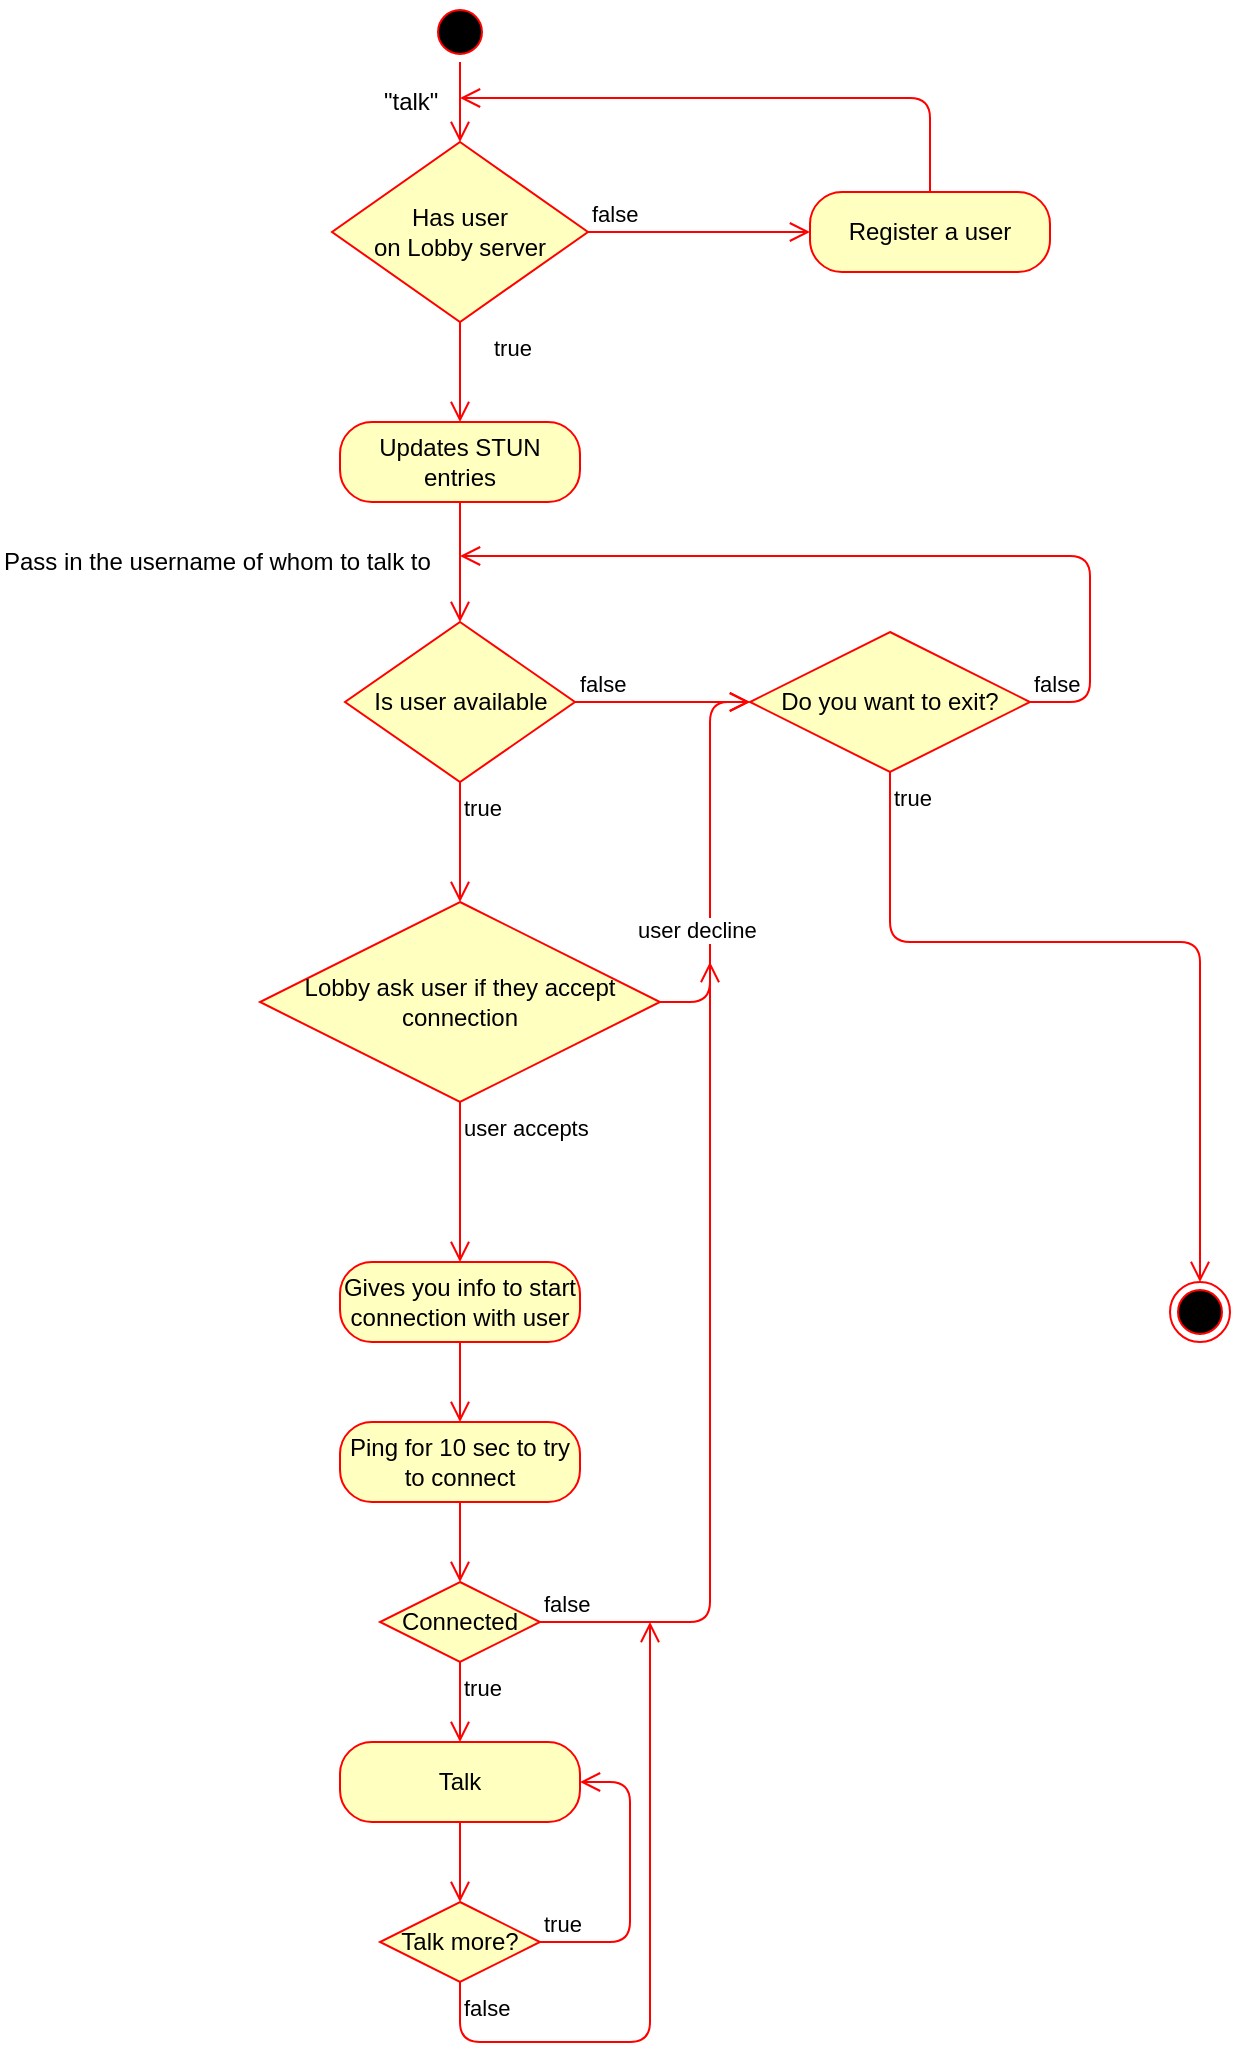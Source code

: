<mxfile version="12.1.7" type="device" pages="1"><diagram id="aJ_3zWfa1ZXeG5PR6bD9" name="Page-1"><mxGraphModel dx="1027" dy="843" grid="1" gridSize="10" guides="1" tooltips="1" connect="1" arrows="1" fold="1" page="0" pageScale="1" pageWidth="827" pageHeight="1169" background="none" math="0" shadow="0"><root><mxCell id="0"/><mxCell id="1" parent="0"/><mxCell id="8Xc7xtCbz5WXVf2qdRUH-1" value="" style="ellipse;html=1;shape=startState;fillColor=#000000;strokeColor=#ff0000;" vertex="1" parent="1"><mxGeometry x="360" y="10" width="30" height="30" as="geometry"/></mxCell><mxCell id="8Xc7xtCbz5WXVf2qdRUH-2" value="" style="edgeStyle=orthogonalEdgeStyle;html=1;verticalAlign=bottom;endArrow=open;endSize=8;strokeColor=#ff0000;" edge="1" source="8Xc7xtCbz5WXVf2qdRUH-1" parent="1" target="8Xc7xtCbz5WXVf2qdRUH-7"><mxGeometry relative="1" as="geometry"><mxPoint x="375" y="110" as="targetPoint"/></mxGeometry></mxCell><mxCell id="8Xc7xtCbz5WXVf2qdRUH-3" value="&quot;talk&quot;" style="text;html=1;resizable=0;points=[];autosize=1;align=left;verticalAlign=top;spacingTop=-4;" vertex="1" parent="1"><mxGeometry x="335" y="50" width="40" height="20" as="geometry"/></mxCell><mxCell id="8Xc7xtCbz5WXVf2qdRUH-7" value="Has user&lt;br&gt;on Lobby server" style="rhombus;whiteSpace=wrap;html=1;fillColor=#ffffc0;strokeColor=#ff0000;" vertex="1" parent="1"><mxGeometry x="311" y="80" width="128" height="90" as="geometry"/></mxCell><mxCell id="8Xc7xtCbz5WXVf2qdRUH-8" value="false" style="edgeStyle=orthogonalEdgeStyle;html=1;align=left;verticalAlign=bottom;endArrow=open;endSize=8;strokeColor=#ff0000;" edge="1" source="8Xc7xtCbz5WXVf2qdRUH-7" parent="1" target="8Xc7xtCbz5WXVf2qdRUH-10"><mxGeometry x="-1" relative="1" as="geometry"><mxPoint x="515" y="125" as="targetPoint"/><Array as="points"><mxPoint x="515" y="125"/></Array></mxGeometry></mxCell><mxCell id="8Xc7xtCbz5WXVf2qdRUH-9" value="true" style="edgeStyle=orthogonalEdgeStyle;html=1;align=left;verticalAlign=top;endArrow=open;endSize=8;strokeColor=#ff0000;" edge="1" source="8Xc7xtCbz5WXVf2qdRUH-7" parent="1" target="8Xc7xtCbz5WXVf2qdRUH-12"><mxGeometry x="-1" y="15" relative="1" as="geometry"><mxPoint x="375" y="220" as="targetPoint"/><mxPoint as="offset"/></mxGeometry></mxCell><mxCell id="8Xc7xtCbz5WXVf2qdRUH-10" value="Register a user" style="rounded=1;whiteSpace=wrap;html=1;arcSize=40;fontColor=#000000;fillColor=#ffffc0;strokeColor=#ff0000;" vertex="1" parent="1"><mxGeometry x="550" y="105" width="120" height="40" as="geometry"/></mxCell><mxCell id="8Xc7xtCbz5WXVf2qdRUH-11" value="" style="edgeStyle=orthogonalEdgeStyle;html=1;verticalAlign=bottom;endArrow=open;endSize=8;strokeColor=#ff0000;exitX=0.5;exitY=0;exitDx=0;exitDy=0;entryX=1;entryY=0.4;entryDx=0;entryDy=0;entryPerimeter=0;" edge="1" source="8Xc7xtCbz5WXVf2qdRUH-10" parent="1" target="8Xc7xtCbz5WXVf2qdRUH-3"><mxGeometry relative="1" as="geometry"><mxPoint x="610" y="205" as="targetPoint"/></mxGeometry></mxCell><mxCell id="8Xc7xtCbz5WXVf2qdRUH-12" value="Updates STUN entries" style="rounded=1;whiteSpace=wrap;html=1;arcSize=40;fontColor=#000000;fillColor=#ffffc0;strokeColor=#ff0000;" vertex="1" parent="1"><mxGeometry x="315" y="220" width="120" height="40" as="geometry"/></mxCell><mxCell id="8Xc7xtCbz5WXVf2qdRUH-13" value="" style="edgeStyle=orthogonalEdgeStyle;html=1;verticalAlign=bottom;endArrow=open;endSize=8;strokeColor=#ff0000;" edge="1" source="8Xc7xtCbz5WXVf2qdRUH-12" parent="1" target="8Xc7xtCbz5WXVf2qdRUH-17"><mxGeometry relative="1" as="geometry"><mxPoint x="375" y="320" as="targetPoint"/></mxGeometry></mxCell><mxCell id="8Xc7xtCbz5WXVf2qdRUH-14" value="Pass in the username of whom to talk to" style="text;html=1;resizable=0;points=[];autosize=1;align=left;verticalAlign=top;spacingTop=-4;" vertex="1" parent="1"><mxGeometry x="145" y="280" width="230" height="20" as="geometry"/></mxCell><mxCell id="8Xc7xtCbz5WXVf2qdRUH-17" value="Is user available" style="rhombus;whiteSpace=wrap;html=1;fillColor=#ffffc0;strokeColor=#ff0000;" vertex="1" parent="1"><mxGeometry x="317.5" y="320" width="115" height="80" as="geometry"/></mxCell><mxCell id="8Xc7xtCbz5WXVf2qdRUH-18" value="false" style="edgeStyle=orthogonalEdgeStyle;html=1;align=left;verticalAlign=bottom;endArrow=open;endSize=8;strokeColor=#ff0000;" edge="1" source="8Xc7xtCbz5WXVf2qdRUH-17" parent="1" target="8Xc7xtCbz5WXVf2qdRUH-26"><mxGeometry x="-1" relative="1" as="geometry"><mxPoint x="515" y="360" as="targetPoint"/></mxGeometry></mxCell><mxCell id="8Xc7xtCbz5WXVf2qdRUH-19" value="true" style="edgeStyle=orthogonalEdgeStyle;html=1;align=left;verticalAlign=top;endArrow=open;endSize=8;strokeColor=#ff0000;" edge="1" source="8Xc7xtCbz5WXVf2qdRUH-17" parent="1" target="8Xc7xtCbz5WXVf2qdRUH-22"><mxGeometry x="-1" relative="1" as="geometry"><mxPoint x="375" y="440" as="targetPoint"/></mxGeometry></mxCell><mxCell id="8Xc7xtCbz5WXVf2qdRUH-22" value="Lobby ask user if they accept connection" style="rhombus;whiteSpace=wrap;html=1;fillColor=#ffffc0;strokeColor=#ff0000;" vertex="1" parent="1"><mxGeometry x="275" y="460" width="200" height="100" as="geometry"/></mxCell><mxCell id="8Xc7xtCbz5WXVf2qdRUH-23" value="user decline" style="edgeStyle=orthogonalEdgeStyle;html=1;align=left;verticalAlign=bottom;endArrow=open;endSize=8;strokeColor=#ff0000;exitX=1;exitY=0.5;exitDx=0;exitDy=0;entryX=0;entryY=0.5;entryDx=0;entryDy=0;" edge="1" source="8Xc7xtCbz5WXVf2qdRUH-22" parent="1" target="8Xc7xtCbz5WXVf2qdRUH-26"><mxGeometry x="-0.459" y="38" relative="1" as="geometry"><mxPoint x="550" y="510" as="targetPoint"/><Array as="points"><mxPoint x="500" y="510"/><mxPoint x="500" y="360"/></Array><mxPoint as="offset"/></mxGeometry></mxCell><mxCell id="8Xc7xtCbz5WXVf2qdRUH-24" value="user accepts" style="edgeStyle=orthogonalEdgeStyle;html=1;align=left;verticalAlign=top;endArrow=open;endSize=8;strokeColor=#ff0000;" edge="1" source="8Xc7xtCbz5WXVf2qdRUH-22" parent="1" target="8Xc7xtCbz5WXVf2qdRUH-31"><mxGeometry x="-1" relative="1" as="geometry"><mxPoint x="375" y="620" as="targetPoint"/><mxPoint as="offset"/></mxGeometry></mxCell><mxCell id="8Xc7xtCbz5WXVf2qdRUH-26" value="Do you want to exit?" style="rhombus;whiteSpace=wrap;html=1;fillColor=#ffffc0;strokeColor=#ff0000;" vertex="1" parent="1"><mxGeometry x="520" y="325" width="140" height="70" as="geometry"/></mxCell><mxCell id="8Xc7xtCbz5WXVf2qdRUH-27" value="false" style="edgeStyle=orthogonalEdgeStyle;html=1;align=left;verticalAlign=bottom;endArrow=open;endSize=8;strokeColor=#ff0000;entryX=1;entryY=0.35;entryDx=0;entryDy=0;entryPerimeter=0;" edge="1" source="8Xc7xtCbz5WXVf2qdRUH-26" parent="1" target="8Xc7xtCbz5WXVf2qdRUH-14"><mxGeometry x="-1" relative="1" as="geometry"><mxPoint x="720" y="280" as="targetPoint"/><Array as="points"><mxPoint x="690" y="360"/><mxPoint x="690" y="287"/></Array></mxGeometry></mxCell><mxCell id="8Xc7xtCbz5WXVf2qdRUH-28" value="true&lt;br&gt;" style="edgeStyle=orthogonalEdgeStyle;html=1;align=left;verticalAlign=top;endArrow=open;endSize=8;strokeColor=#ff0000;" edge="1" source="8Xc7xtCbz5WXVf2qdRUH-26" parent="1" target="8Xc7xtCbz5WXVf2qdRUH-29"><mxGeometry x="-1" relative="1" as="geometry"><mxPoint x="560" y="440" as="targetPoint"/><Array as="points"><mxPoint x="590" y="480"/><mxPoint x="745" y="480"/></Array></mxGeometry></mxCell><mxCell id="8Xc7xtCbz5WXVf2qdRUH-29" value="" style="ellipse;html=1;shape=endState;fillColor=#000000;strokeColor=#ff0000;" vertex="1" parent="1"><mxGeometry x="730" y="650" width="30" height="30" as="geometry"/></mxCell><mxCell id="8Xc7xtCbz5WXVf2qdRUH-31" value="Gives you info to start connection with user" style="rounded=1;whiteSpace=wrap;html=1;arcSize=40;fontColor=#000000;fillColor=#ffffc0;strokeColor=#ff0000;" vertex="1" parent="1"><mxGeometry x="315" y="640" width="120" height="40" as="geometry"/></mxCell><mxCell id="8Xc7xtCbz5WXVf2qdRUH-32" value="" style="edgeStyle=orthogonalEdgeStyle;html=1;verticalAlign=bottom;endArrow=open;endSize=8;strokeColor=#ff0000;" edge="1" source="8Xc7xtCbz5WXVf2qdRUH-31" parent="1" target="8Xc7xtCbz5WXVf2qdRUH-33"><mxGeometry relative="1" as="geometry"><mxPoint x="375" y="740" as="targetPoint"/></mxGeometry></mxCell><mxCell id="8Xc7xtCbz5WXVf2qdRUH-33" value="Ping for 10 sec to try to connect" style="rounded=1;whiteSpace=wrap;html=1;arcSize=40;fontColor=#000000;fillColor=#ffffc0;strokeColor=#ff0000;" vertex="1" parent="1"><mxGeometry x="315" y="720" width="120" height="40" as="geometry"/></mxCell><mxCell id="8Xc7xtCbz5WXVf2qdRUH-34" value="" style="edgeStyle=orthogonalEdgeStyle;html=1;verticalAlign=bottom;endArrow=open;endSize=8;strokeColor=#ff0000;" edge="1" source="8Xc7xtCbz5WXVf2qdRUH-33" parent="1" target="8Xc7xtCbz5WXVf2qdRUH-35"><mxGeometry relative="1" as="geometry"><mxPoint x="375" y="820" as="targetPoint"/></mxGeometry></mxCell><mxCell id="8Xc7xtCbz5WXVf2qdRUH-35" value="Connected" style="rhombus;whiteSpace=wrap;html=1;fillColor=#ffffc0;strokeColor=#ff0000;" vertex="1" parent="1"><mxGeometry x="335" y="800" width="80" height="40" as="geometry"/></mxCell><mxCell id="8Xc7xtCbz5WXVf2qdRUH-36" value="false" style="edgeStyle=orthogonalEdgeStyle;html=1;align=left;verticalAlign=bottom;endArrow=open;endSize=8;strokeColor=#ff0000;" edge="1" source="8Xc7xtCbz5WXVf2qdRUH-35" parent="1"><mxGeometry x="-1" relative="1" as="geometry"><mxPoint x="500" y="490" as="targetPoint"/><Array as="points"><mxPoint x="500" y="820"/></Array></mxGeometry></mxCell><mxCell id="8Xc7xtCbz5WXVf2qdRUH-37" value="true" style="edgeStyle=orthogonalEdgeStyle;html=1;align=left;verticalAlign=top;endArrow=open;endSize=8;strokeColor=#ff0000;" edge="1" source="8Xc7xtCbz5WXVf2qdRUH-35" parent="1" target="8Xc7xtCbz5WXVf2qdRUH-38"><mxGeometry x="-1" relative="1" as="geometry"><mxPoint x="375" y="900" as="targetPoint"/></mxGeometry></mxCell><mxCell id="8Xc7xtCbz5WXVf2qdRUH-38" value="Talk" style="rounded=1;whiteSpace=wrap;html=1;arcSize=40;fontColor=#000000;fillColor=#ffffc0;strokeColor=#ff0000;" vertex="1" parent="1"><mxGeometry x="315" y="880" width="120" height="40" as="geometry"/></mxCell><mxCell id="8Xc7xtCbz5WXVf2qdRUH-39" value="" style="edgeStyle=orthogonalEdgeStyle;html=1;verticalAlign=bottom;endArrow=open;endSize=8;strokeColor=#ff0000;" edge="1" source="8Xc7xtCbz5WXVf2qdRUH-38" parent="1" target="8Xc7xtCbz5WXVf2qdRUH-40"><mxGeometry relative="1" as="geometry"><mxPoint x="375" y="980" as="targetPoint"/></mxGeometry></mxCell><mxCell id="8Xc7xtCbz5WXVf2qdRUH-40" value="Talk more?" style="rhombus;whiteSpace=wrap;html=1;fillColor=#ffffc0;strokeColor=#ff0000;" vertex="1" parent="1"><mxGeometry x="335" y="960" width="80" height="40" as="geometry"/></mxCell><mxCell id="8Xc7xtCbz5WXVf2qdRUH-41" value="true" style="edgeStyle=orthogonalEdgeStyle;html=1;align=left;verticalAlign=bottom;endArrow=open;endSize=8;strokeColor=#ff0000;entryX=1;entryY=0.5;entryDx=0;entryDy=0;" edge="1" source="8Xc7xtCbz5WXVf2qdRUH-40" parent="1" target="8Xc7xtCbz5WXVf2qdRUH-38"><mxGeometry x="-1" relative="1" as="geometry"><mxPoint x="515" y="980" as="targetPoint"/><Array as="points"><mxPoint x="460" y="980"/><mxPoint x="460" y="900"/></Array></mxGeometry></mxCell><mxCell id="8Xc7xtCbz5WXVf2qdRUH-42" value="false" style="edgeStyle=orthogonalEdgeStyle;html=1;align=left;verticalAlign=top;endArrow=open;endSize=8;strokeColor=#ff0000;" edge="1" source="8Xc7xtCbz5WXVf2qdRUH-40" parent="1"><mxGeometry x="-1" relative="1" as="geometry"><mxPoint x="470" y="820" as="targetPoint"/><Array as="points"><mxPoint x="375" y="1030"/><mxPoint x="470" y="1030"/></Array></mxGeometry></mxCell></root></mxGraphModel></diagram></mxfile>